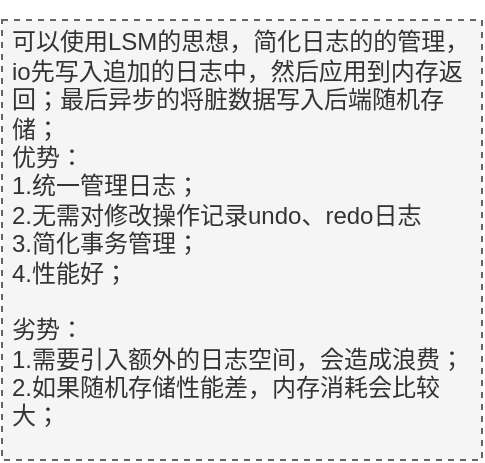 <mxfile version="20.0.3" type="github" pages="5">
  <diagram id="U4Nu8GGcWiv1kRkCQ7w2" name="mind">
    <mxGraphModel dx="706" dy="577" grid="1" gridSize="10" guides="1" tooltips="1" connect="1" arrows="1" fold="1" page="1" pageScale="1" pageWidth="827" pageHeight="1169" math="0" shadow="0">
      <root>
        <mxCell id="0" />
        <mxCell id="1" parent="0" />
        <mxCell id="_CoDJiDuj0JEbKZ1s801-1" value="&lt;br&gt;可以使用LSM的思想，简化日志的的管理，io先写入追加的日志中，然后应用到内存返回；最后异步的将脏数据写入后端随机存储；&lt;br&gt;优势：&lt;br&gt;1.统一管理日志；&lt;br&gt;2.无需对修改操作记录undo、redo日志&lt;br&gt;3.简化事务管理；&lt;br&gt;4.性能好；&lt;br&gt;&lt;br&gt;劣势：&lt;br&gt;1.需要引入额外的日志空间，会造成浪费；&lt;br&gt;2.如果随机存储性能差，内存消耗会比较大；" style="text;html=1;strokeColor=#666666;fillColor=#f5f5f5;spacing=5;spacingTop=-20;whiteSpace=wrap;overflow=hidden;rounded=0;dashed=1;fontColor=#333333;" parent="1" vertex="1">
          <mxGeometry x="40" y="80" width="240" height="220" as="geometry" />
        </mxCell>
      </root>
    </mxGraphModel>
  </diagram>
  <diagram id="WUahGxOWOcRJzkmeIZj4" name="cflag">
    <mxGraphModel dx="946" dy="687" grid="1" gridSize="10" guides="1" tooltips="1" connect="1" arrows="1" fold="1" page="1" pageScale="1" pageWidth="827" pageHeight="1169" math="0" shadow="0">
      <root>
        <mxCell id="0" />
        <mxCell id="1" parent="0" />
        <mxCell id="n200EDo4t4nYnCnLmRdz-4" value="" style="edgeStyle=orthogonalEdgeStyle;rounded=0;orthogonalLoop=1;jettySize=auto;html=1;curved=1;entryX=0;entryY=0.5;entryDx=0;entryDy=0;" parent="1" source="n200EDo4t4nYnCnLmRdz-1" target="n200EDo4t4nYnCnLmRdz-3" edge="1">
          <mxGeometry relative="1" as="geometry" />
        </mxCell>
        <mxCell id="n200EDo4t4nYnCnLmRdz-6" style="edgeStyle=orthogonalEdgeStyle;curved=1;rounded=0;orthogonalLoop=1;jettySize=auto;html=1;entryX=0;entryY=0.5;entryDx=0;entryDy=0;" parent="1" source="n200EDo4t4nYnCnLmRdz-1" target="n200EDo4t4nYnCnLmRdz-5" edge="1">
          <mxGeometry relative="1" as="geometry" />
        </mxCell>
        <mxCell id="n200EDo4t4nYnCnLmRdz-8" style="edgeStyle=orthogonalEdgeStyle;curved=1;rounded=0;orthogonalLoop=1;jettySize=auto;html=1;entryX=0;entryY=0.5;entryDx=0;entryDy=0;" parent="1" source="n200EDo4t4nYnCnLmRdz-1" target="n200EDo4t4nYnCnLmRdz-7" edge="1">
          <mxGeometry relative="1" as="geometry" />
        </mxCell>
        <mxCell id="n200EDo4t4nYnCnLmRdz-1" value="cflag" style="rounded=1;whiteSpace=wrap;html=1;" parent="1" vertex="1">
          <mxGeometry x="40" y="320" width="80" height="40" as="geometry" />
        </mxCell>
        <mxCell id="n200EDo4t4nYnCnLmRdz-2" value="&lt;h1&gt;cflag&lt;/h1&gt;&lt;p&gt;cflag是用c++实现的命令参数解析库，功能类似go的&lt;a href=&quot;https://github.com/ogier/pflag&quot;&gt;orier/pflag&lt;/a&gt;；&lt;/p&gt;" style="text;html=1;strokeColor=#666666;fillColor=#f5f5f5;spacing=5;spacingTop=-20;whiteSpace=wrap;overflow=hidden;rounded=0;dashed=1;fontColor=#333333;" parent="1" vertex="1">
          <mxGeometry x="40" y="120" width="200" height="90" as="geometry" />
        </mxCell>
        <mxCell id="n200EDo4t4nYnCnLmRdz-10" value="" style="edgeStyle=orthogonalEdgeStyle;curved=1;rounded=0;orthogonalLoop=1;jettySize=auto;html=1;entryX=0;entryY=0.5;entryDx=0;entryDy=0;" parent="1" source="n200EDo4t4nYnCnLmRdz-3" target="n200EDo4t4nYnCnLmRdz-9" edge="1">
          <mxGeometry relative="1" as="geometry" />
        </mxCell>
        <mxCell id="n200EDo4t4nYnCnLmRdz-22" value="" style="edgeStyle=orthogonalEdgeStyle;curved=1;rounded=0;orthogonalLoop=1;jettySize=auto;html=1;fontSize=11;fontColor=#000000;" parent="1" source="n200EDo4t4nYnCnLmRdz-3" target="n200EDo4t4nYnCnLmRdz-21" edge="1">
          <mxGeometry relative="1" as="geometry" />
        </mxCell>
        <mxCell id="n200EDo4t4nYnCnLmRdz-3" value="功能" style="rounded=1;whiteSpace=wrap;html=1;" parent="1" vertex="1">
          <mxGeometry x="200" y="240" width="80" height="40" as="geometry" />
        </mxCell>
        <mxCell id="n200EDo4t4nYnCnLmRdz-5" value="方案" style="rounded=1;whiteSpace=wrap;html=1;" parent="1" vertex="1">
          <mxGeometry x="200" y="320" width="80" height="40" as="geometry" />
        </mxCell>
        <mxCell id="n200EDo4t4nYnCnLmRdz-7" value="时间" style="rounded=1;whiteSpace=wrap;html=1;" parent="1" vertex="1">
          <mxGeometry x="200" y="400" width="80" height="40" as="geometry" />
        </mxCell>
        <mxCell id="n200EDo4t4nYnCnLmRdz-16" value="" style="edgeStyle=orthogonalEdgeStyle;curved=1;rounded=0;orthogonalLoop=1;jettySize=auto;html=1;" parent="1" source="n200EDo4t4nYnCnLmRdz-9" target="n200EDo4t4nYnCnLmRdz-15" edge="1">
          <mxGeometry relative="1" as="geometry" />
        </mxCell>
        <mxCell id="n200EDo4t4nYnCnLmRdz-9" value="参考" style="rounded=1;whiteSpace=wrap;html=1;" parent="1" vertex="1">
          <mxGeometry x="360" y="160" width="80" height="40" as="geometry" />
        </mxCell>
        <mxCell id="n200EDo4t4nYnCnLmRdz-21" value="分析" style="rounded=1;whiteSpace=wrap;html=1;" parent="1" vertex="1">
          <mxGeometry x="360" y="240" width="80" height="40" as="geometry" />
        </mxCell>
        <mxCell id="n200EDo4t4nYnCnLmRdz-23" value="" style="group" parent="1" vertex="1" connectable="0">
          <mxGeometry x="480" y="140" width="260" height="80" as="geometry" />
        </mxCell>
        <mxCell id="n200EDo4t4nYnCnLmRdz-15" value="" style="rounded=1;whiteSpace=wrap;html=1;dashed=1;" parent="n200EDo4t4nYnCnLmRdz-23" vertex="1">
          <mxGeometry width="260" height="80" as="geometry" />
        </mxCell>
        <mxCell id="n200EDo4t4nYnCnLmRdz-11" value="&lt;h3 style=&quot;margin: 1em 0px 0.87em; padding: 0px; color: rgb(51, 51, 51); font-family: &amp;quot;Fira Sans&amp;quot;, sans; text-align: left; font-size: 11px;&quot; class=&quot;section&quot;&gt;&lt;font style=&quot;font-size: 11px; font-weight: normal;&quot;&gt;&lt;a href=&quot;https://www.gnu.org/prep/standards/html_node/Command_002dLine-Interfaces.html&quot; style=&quot;font-size: 11px;&quot;&gt;4.8 Standards for Command Line Interfaces&lt;/a&gt;&lt;/font&gt;&lt;/h3&gt;" style="text;html=1;strokeColor=none;fillColor=none;align=center;verticalAlign=middle;whiteSpace=wrap;rounded=0;dashed=1;fontSize=11;" parent="n200EDo4t4nYnCnLmRdz-23" vertex="1">
          <mxGeometry y="10" width="260" height="20" as="geometry" />
        </mxCell>
        <mxCell id="n200EDo4t4nYnCnLmRdz-17" value="&lt;a href=&quot;https://github.com/ogier/pflag&quot;&gt;ogier/pflag&lt;/a&gt;" style="text;html=1;align=center;verticalAlign=middle;resizable=0;points=[];autosize=1;strokeColor=none;fillColor=none;fontSize=11;" parent="n200EDo4t4nYnCnLmRdz-23" vertex="1">
          <mxGeometry y="30" width="70" height="20" as="geometry" />
        </mxCell>
        <mxCell id="n200EDo4t4nYnCnLmRdz-20" value="&lt;a href=&quot;https://man7.org/linux/man-pages/man3/getopt.3.html&quot;&gt;getopt(3)&lt;/a&gt;" style="text;html=1;align=center;verticalAlign=middle;resizable=0;points=[];autosize=1;strokeColor=none;fillColor=none;fontSize=11;fontColor=#000000;" parent="n200EDo4t4nYnCnLmRdz-23" vertex="1">
          <mxGeometry y="50" width="60" height="20" as="geometry" />
        </mxCell>
      </root>
    </mxGraphModel>
  </diagram>
  <diagram id="oEYK1frvO7dsEsRIjvzJ" name="ccmd">
    <mxGraphModel dx="706" dy="577" grid="1" gridSize="10" guides="1" tooltips="1" connect="1" arrows="1" fold="1" page="1" pageScale="1" pageWidth="827" pageHeight="1169" math="0" shadow="0">
      <root>
        <mxCell id="0" />
        <mxCell id="1" parent="0" />
        <mxCell id="2pEcQmCLKEIfXgnfp1bS-1" value="" style="edgeStyle=orthogonalEdgeStyle;rounded=0;orthogonalLoop=1;jettySize=auto;html=1;curved=1;entryX=0;entryY=0.5;entryDx=0;entryDy=0;" parent="1" source="2pEcQmCLKEIfXgnfp1bS-4" target="2pEcQmCLKEIfXgnfp1bS-8" edge="1">
          <mxGeometry relative="1" as="geometry" />
        </mxCell>
        <mxCell id="2pEcQmCLKEIfXgnfp1bS-2" style="edgeStyle=orthogonalEdgeStyle;curved=1;rounded=0;orthogonalLoop=1;jettySize=auto;html=1;entryX=0;entryY=0.5;entryDx=0;entryDy=0;" parent="1" source="2pEcQmCLKEIfXgnfp1bS-4" target="2pEcQmCLKEIfXgnfp1bS-9" edge="1">
          <mxGeometry relative="1" as="geometry" />
        </mxCell>
        <mxCell id="2pEcQmCLKEIfXgnfp1bS-3" style="edgeStyle=orthogonalEdgeStyle;curved=1;rounded=0;orthogonalLoop=1;jettySize=auto;html=1;entryX=0;entryY=0.5;entryDx=0;entryDy=0;" parent="1" source="2pEcQmCLKEIfXgnfp1bS-4" target="2pEcQmCLKEIfXgnfp1bS-10" edge="1">
          <mxGeometry relative="1" as="geometry" />
        </mxCell>
        <mxCell id="2pEcQmCLKEIfXgnfp1bS-4" value="ccmd" style="rounded=1;whiteSpace=wrap;html=1;" parent="1" vertex="1">
          <mxGeometry x="40" y="320" width="80" height="40" as="geometry" />
        </mxCell>
        <mxCell id="2pEcQmCLKEIfXgnfp1bS-5" value="&lt;h1&gt;ccmd&lt;/h1&gt;&lt;p&gt;ccmd是一个简易的命令行工具，结合ccflag可以创建应用模板；&lt;/p&gt;" style="text;html=1;strokeColor=#666666;fillColor=#f5f5f5;spacing=5;spacingTop=-20;whiteSpace=wrap;overflow=hidden;rounded=0;dashed=1;fontColor=#333333;" parent="1" vertex="1">
          <mxGeometry x="40" y="120" width="200" height="90" as="geometry" />
        </mxCell>
        <mxCell id="2pEcQmCLKEIfXgnfp1bS-6" value="" style="edgeStyle=orthogonalEdgeStyle;curved=1;rounded=0;orthogonalLoop=1;jettySize=auto;html=1;entryX=0;entryY=0.5;entryDx=0;entryDy=0;" parent="1" source="2pEcQmCLKEIfXgnfp1bS-8" target="2pEcQmCLKEIfXgnfp1bS-12" edge="1">
          <mxGeometry relative="1" as="geometry" />
        </mxCell>
        <mxCell id="2pEcQmCLKEIfXgnfp1bS-7" value="" style="edgeStyle=orthogonalEdgeStyle;curved=1;rounded=0;orthogonalLoop=1;jettySize=auto;html=1;fontSize=11;fontColor=#000000;" parent="1" source="2pEcQmCLKEIfXgnfp1bS-8" target="2pEcQmCLKEIfXgnfp1bS-13" edge="1">
          <mxGeometry relative="1" as="geometry" />
        </mxCell>
        <mxCell id="2pEcQmCLKEIfXgnfp1bS-8" value="功能" style="rounded=1;whiteSpace=wrap;html=1;" parent="1" vertex="1">
          <mxGeometry x="200" y="240" width="80" height="40" as="geometry" />
        </mxCell>
        <mxCell id="2pEcQmCLKEIfXgnfp1bS-27" value="" style="edgeStyle=orthogonalEdgeStyle;rounded=0;orthogonalLoop=1;jettySize=auto;html=1;" parent="1" source="2pEcQmCLKEIfXgnfp1bS-9" target="2pEcQmCLKEIfXgnfp1bS-26" edge="1">
          <mxGeometry relative="1" as="geometry" />
        </mxCell>
        <mxCell id="2pEcQmCLKEIfXgnfp1bS-9" value="方案" style="rounded=1;whiteSpace=wrap;html=1;" parent="1" vertex="1">
          <mxGeometry x="200" y="320" width="80" height="40" as="geometry" />
        </mxCell>
        <mxCell id="2pEcQmCLKEIfXgnfp1bS-10" value="时间" style="rounded=1;whiteSpace=wrap;html=1;" parent="1" vertex="1">
          <mxGeometry x="200" y="400" width="80" height="40" as="geometry" />
        </mxCell>
        <mxCell id="2pEcQmCLKEIfXgnfp1bS-11" value="" style="edgeStyle=orthogonalEdgeStyle;curved=1;rounded=0;orthogonalLoop=1;jettySize=auto;html=1;" parent="1" source="2pEcQmCLKEIfXgnfp1bS-12" target="2pEcQmCLKEIfXgnfp1bS-15" edge="1">
          <mxGeometry relative="1" as="geometry" />
        </mxCell>
        <mxCell id="2pEcQmCLKEIfXgnfp1bS-12" value="参考" style="rounded=1;whiteSpace=wrap;html=1;" parent="1" vertex="1">
          <mxGeometry x="360" y="160" width="80" height="40" as="geometry" />
        </mxCell>
        <mxCell id="2pEcQmCLKEIfXgnfp1bS-22" value="" style="edgeStyle=orthogonalEdgeStyle;rounded=0;orthogonalLoop=1;jettySize=auto;html=1;" parent="1" source="2pEcQmCLKEIfXgnfp1bS-13" edge="1">
          <mxGeometry relative="1" as="geometry">
            <mxPoint x="479.998" y="260" as="targetPoint" />
          </mxGeometry>
        </mxCell>
        <mxCell id="2pEcQmCLKEIfXgnfp1bS-13" value="分析" style="rounded=1;whiteSpace=wrap;html=1;" parent="1" vertex="1">
          <mxGeometry x="360" y="240" width="80" height="40" as="geometry" />
        </mxCell>
        <mxCell id="2pEcQmCLKEIfXgnfp1bS-14" value="" style="group" parent="1" vertex="1" connectable="0">
          <mxGeometry x="480" y="160" width="80" height="40" as="geometry" />
        </mxCell>
        <mxCell id="2pEcQmCLKEIfXgnfp1bS-15" value="" style="rounded=1;whiteSpace=wrap;html=1;dashed=1;" parent="2pEcQmCLKEIfXgnfp1bS-14" vertex="1">
          <mxGeometry width="80" height="40" as="geometry" />
        </mxCell>
        <mxCell id="2pEcQmCLKEIfXgnfp1bS-18" value="&lt;a href=&quot;https://github.com/spf13/cobra&quot;&gt;cobra&lt;/a&gt;" style="text;html=1;align=center;verticalAlign=middle;resizable=0;points=[];autosize=1;strokeColor=none;fillColor=none;fontSize=11;fontColor=#000000;" parent="2pEcQmCLKEIfXgnfp1bS-14" vertex="1">
          <mxGeometry x="-0.002" y="10" width="50" height="20" as="geometry" />
        </mxCell>
        <mxCell id="2pEcQmCLKEIfXgnfp1bS-19" value="" style="group" parent="1" vertex="1" connectable="0">
          <mxGeometry x="480" y="240" width="200" height="120" as="geometry" />
        </mxCell>
        <mxCell id="2pEcQmCLKEIfXgnfp1bS-20" value="" style="rounded=1;whiteSpace=wrap;html=1;dashed=1;" parent="2pEcQmCLKEIfXgnfp1bS-19" vertex="1">
          <mxGeometry width="200" height="120" as="geometry" />
        </mxCell>
        <mxCell id="2pEcQmCLKEIfXgnfp1bS-23" value="command [subcommand] [flags]" style="text;html=1;align=center;verticalAlign=middle;resizable=0;points=[];autosize=1;strokeColor=none;fillColor=none;" parent="2pEcQmCLKEIfXgnfp1bS-19" vertex="1">
          <mxGeometry y="10" width="190" height="20" as="geometry" />
        </mxCell>
        <mxCell id="2pEcQmCLKEIfXgnfp1bS-24" value="command help [subcommand]" style="text;html=1;align=center;verticalAlign=middle;resizable=0;points=[];autosize=1;strokeColor=none;fillColor=none;" parent="2pEcQmCLKEIfXgnfp1bS-19" vertex="1">
          <mxGeometry y="50" width="180" height="20" as="geometry" />
        </mxCell>
        <mxCell id="2pEcQmCLKEIfXgnfp1bS-25" value="command subcommand --help" style="text;html=1;align=center;verticalAlign=middle;resizable=0;points=[];autosize=1;strokeColor=none;fillColor=none;" parent="2pEcQmCLKEIfXgnfp1bS-19" vertex="1">
          <mxGeometry y="90" width="180" height="20" as="geometry" />
        </mxCell>
        <mxCell id="2pEcQmCLKEIfXgnfp1bS-26" value="格式固定，flag不继承，每个command有自己独立的flag" style="whiteSpace=wrap;html=1;rounded=1;" parent="1" vertex="1">
          <mxGeometry x="320" y="300" width="120" height="80" as="geometry" />
        </mxCell>
      </root>
    </mxGraphModel>
  </diagram>
  <diagram id="_40Mx_bDBvJfbReOS4w1" name="LightStore">
    <mxGraphModel dx="706" dy="577" grid="1" gridSize="10" guides="1" tooltips="1" connect="1" arrows="1" fold="1" page="1" pageScale="1" pageWidth="827" pageHeight="1169" math="0" shadow="0">
      <root>
        <mxCell id="0" />
        <mxCell id="1" parent="0" />
        <mxCell id="blhWIe86-e-4YHQ9w8_j-1" value="&lt;h1&gt;LightStore&lt;/h1&gt;&lt;p&gt;LightStore是基于spdk实现的的高性能块存储，提供给具有性能需求的容器化或则虚拟化服务使用；它基于spdk的逻辑卷，不存在副本，对外可以暴露iscsi和nvme-of协议；&lt;/p&gt;" style="text;html=1;strokeColor=#666666;fillColor=#f5f5f5;spacing=5;spacingTop=-20;whiteSpace=wrap;overflow=hidden;rounded=0;dashed=1;fontColor=#333333;" parent="1" vertex="1">
          <mxGeometry x="40" y="120" width="200" height="130" as="geometry" />
        </mxCell>
      </root>
    </mxGraphModel>
  </diagram>
  <diagram id="Eq5nTzuJ-1-IJ7eDJD7h" name="FutureFS">
    <mxGraphModel dx="672" dy="550" grid="1" gridSize="10" guides="1" tooltips="1" connect="1" arrows="1" fold="1" page="1" pageScale="1" pageWidth="827" pageHeight="1169" math="0" shadow="0">
      <root>
        <mxCell id="0" />
        <mxCell id="1" parent="0" />
        <mxCell id="3ashG2ZxY3rfWb0TG4UZ-53" value="" style="edgeStyle=orthogonalEdgeStyle;rounded=0;orthogonalLoop=1;jettySize=auto;html=1;startArrow=none;startFill=0;entryX=0.5;entryY=0;entryDx=0;entryDy=0;" parent="1" target="3ashG2ZxY3rfWb0TG4UZ-45" edge="1">
          <mxGeometry relative="1" as="geometry">
            <mxPoint x="565" y="400" as="sourcePoint" />
          </mxGeometry>
        </mxCell>
        <mxCell id="3ashG2ZxY3rfWb0TG4UZ-30" value="" style="rounded=1;whiteSpace=wrap;html=1;dashed=1;fillColor=#f5f5f5;fontColor=#333333;strokeColor=#666666;" parent="1" vertex="1">
          <mxGeometry x="400" y="320" width="329.8" height="79.8" as="geometry" />
        </mxCell>
        <mxCell id="iQqjQuwWC5AqDqOrFl5u-1" value="&lt;h1&gt;FutureFS(SuperFS)&lt;/h1&gt;&lt;p&gt;FutureFS是高性能的缓存文件存储，它具有如下的特性：&lt;/p&gt;&lt;p&gt;1.同时支持内核态和用户态客户端；&lt;/p&gt;&lt;p&gt;2.主要用于大数据训练场景对数据进行缓存；&lt;/p&gt;&lt;p&gt;3.支持从s3和文件系统进行数据流动；&lt;/p&gt;&lt;p&gt;4.支持临时文件缓存；&lt;/p&gt;&lt;p&gt;5.支持rdma；&lt;/p&gt;&lt;p&gt;6.支持磁盘和内存多种缓存引擎；&lt;/p&gt;&lt;p&gt;7.支持rename；但不会应用到底层；&lt;/p&gt;&lt;p&gt;8.元数据需要分离么？&lt;/p&gt;&lt;p&gt;9.单副本模式下如何恢复数据？&lt;/p&gt;" style="text;html=1;strokeColor=#666666;fillColor=#f5f5f5;spacing=5;spacingTop=-20;whiteSpace=wrap;overflow=hidden;rounded=0;dashed=1;fontColor=#333333;" parent="1" vertex="1">
          <mxGeometry x="40" y="120" width="240" height="340" as="geometry" />
        </mxCell>
        <mxCell id="3ashG2ZxY3rfWb0TG4UZ-5" value="" style="edgeStyle=orthogonalEdgeStyle;rounded=0;orthogonalLoop=1;jettySize=auto;html=1;startArrow=classic;startFill=1;" parent="1" source="3ashG2ZxY3rfWb0TG4UZ-1" target="3ashG2ZxY3rfWb0TG4UZ-4" edge="1">
          <mxGeometry relative="1" as="geometry" />
        </mxCell>
        <mxCell id="3ashG2ZxY3rfWb0TG4UZ-1" value="" style="rounded=1;whiteSpace=wrap;html=1;" parent="1" vertex="1">
          <mxGeometry x="400" y="235" width="80" height="45" as="geometry" />
        </mxCell>
        <mxCell id="3ashG2ZxY3rfWb0TG4UZ-3" value="" style="rounded=1;whiteSpace=wrap;html=1;" parent="1" vertex="1">
          <mxGeometry x="640" y="235" width="80" height="45" as="geometry" />
        </mxCell>
        <mxCell id="3ashG2ZxY3rfWb0TG4UZ-6" value="" style="edgeStyle=orthogonalEdgeStyle;rounded=0;orthogonalLoop=1;jettySize=auto;html=1;startArrow=classic;startFill=1;" parent="1" source="3ashG2ZxY3rfWb0TG4UZ-4" target="3ashG2ZxY3rfWb0TG4UZ-3" edge="1">
          <mxGeometry relative="1" as="geometry" />
        </mxCell>
        <mxCell id="3ashG2ZxY3rfWb0TG4UZ-44" value="" style="edgeStyle=orthogonalEdgeStyle;rounded=0;orthogonalLoop=1;jettySize=auto;html=1;startArrow=none;startFill=0;" parent="1" source="3ashG2ZxY3rfWb0TG4UZ-4" edge="1">
          <mxGeometry relative="1" as="geometry">
            <mxPoint x="560" y="320" as="targetPoint" />
          </mxGeometry>
        </mxCell>
        <mxCell id="3ashG2ZxY3rfWb0TG4UZ-4" value="" style="rounded=1;whiteSpace=wrap;html=1;" parent="1" vertex="1">
          <mxGeometry x="520" y="235" width="80" height="45" as="geometry" />
        </mxCell>
        <mxCell id="3ashG2ZxY3rfWb0TG4UZ-7" value="raft" style="text;html=1;align=center;verticalAlign=middle;resizable=0;points=[];autosize=1;strokeColor=none;fillColor=none;" parent="1" vertex="1">
          <mxGeometry x="480" y="230" width="40" height="30" as="geometry" />
        </mxCell>
        <mxCell id="3ashG2ZxY3rfWb0TG4UZ-8" value="raft" style="text;html=1;align=center;verticalAlign=middle;resizable=0;points=[];autosize=1;strokeColor=none;fillColor=none;" parent="1" vertex="1">
          <mxGeometry x="600" y="230" width="40" height="30" as="geometry" />
        </mxCell>
        <mxCell id="3ashG2ZxY3rfWb0TG4UZ-12" value="" style="rounded=1;whiteSpace=wrap;html=1;fillColor=#dae8fc;strokeColor=#6c8ebf;" parent="1" vertex="1">
          <mxGeometry x="499.8" y="329.9" width="60" height="60" as="geometry" />
        </mxCell>
        <mxCell id="3ashG2ZxY3rfWb0TG4UZ-14" value="storage" style="text;html=1;align=center;verticalAlign=middle;resizable=0;points=[];autosize=1;strokeColor=none;fillColor=none;" parent="1" vertex="1">
          <mxGeometry x="499.8" y="329.7" width="60" height="30" as="geometry" />
        </mxCell>
        <mxCell id="3ashG2ZxY3rfWb0TG4UZ-23" value="" style="sketch=0;pointerEvents=1;shadow=0;dashed=0;html=1;strokeColor=none;fillColor=#434445;aspect=fixed;labelPosition=center;verticalLabelPosition=bottom;verticalAlign=top;align=center;outlineConnect=0;shape=mxgraph.vvd.ssd;" parent="1" vertex="1">
          <mxGeometry x="515.72" y="359.9" width="28.17" height="20" as="geometry" />
        </mxCell>
        <mxCell id="3ashG2ZxY3rfWb0TG4UZ-27" value="" style="rounded=1;whiteSpace=wrap;html=1;fillColor=#f8cecc;strokeColor=#b85450;" parent="1" vertex="1">
          <mxGeometry x="570" y="329.9" width="60" height="60" as="geometry" />
        </mxCell>
        <mxCell id="3ashG2ZxY3rfWb0TG4UZ-28" value="storage" style="text;html=1;align=center;verticalAlign=middle;resizable=0;points=[];autosize=1;strokeColor=none;fillColor=none;" parent="1" vertex="1">
          <mxGeometry x="569.8" y="329.7" width="60" height="30" as="geometry" />
        </mxCell>
        <mxCell id="3ashG2ZxY3rfWb0TG4UZ-18" value="" style="pointerEvents=1;shadow=0;dashed=0;html=1;strokeColor=none;fillColor=#4495D1;labelPosition=center;verticalLabelPosition=bottom;verticalAlign=top;align=center;outlineConnect=0;shape=mxgraph.veeam.ram;" parent="1" vertex="1">
          <mxGeometry x="584.8" y="359.9" width="30" height="20.2" as="geometry" />
        </mxCell>
        <mxCell id="3ashG2ZxY3rfWb0TG4UZ-31" value="" style="rounded=1;whiteSpace=wrap;html=1;fillColor=#f8cecc;strokeColor=#b85450;" parent="1" vertex="1">
          <mxGeometry x="639.8" y="329.7" width="20" height="20.2" as="geometry" />
        </mxCell>
        <mxCell id="3ashG2ZxY3rfWb0TG4UZ-32" value="" style="rounded=1;whiteSpace=wrap;html=1;fillColor=#f8cecc;strokeColor=#b85450;" parent="1" vertex="1">
          <mxGeometry x="639.8" y="369.7" width="20" height="20.2" as="geometry" />
        </mxCell>
        <mxCell id="3ashG2ZxY3rfWb0TG4UZ-34" value="" style="rounded=1;whiteSpace=wrap;html=1;fillColor=#f8cecc;strokeColor=#b85450;" parent="1" vertex="1">
          <mxGeometry x="669.8" y="329.9" width="20" height="20" as="geometry" />
        </mxCell>
        <mxCell id="3ashG2ZxY3rfWb0TG4UZ-35" value="" style="rounded=1;whiteSpace=wrap;html=1;fillColor=#f8cecc;strokeColor=#b85450;" parent="1" vertex="1">
          <mxGeometry x="699.8" y="369.7" width="20" height="20" as="geometry" />
        </mxCell>
        <mxCell id="3ashG2ZxY3rfWb0TG4UZ-36" value="" style="rounded=1;whiteSpace=wrap;html=1;fillColor=#f8cecc;strokeColor=#b85450;" parent="1" vertex="1">
          <mxGeometry x="669.8" y="369.7" width="20" height="20.2" as="geometry" />
        </mxCell>
        <mxCell id="3ashG2ZxY3rfWb0TG4UZ-37" value="" style="rounded=1;whiteSpace=wrap;html=1;fillColor=#f8cecc;strokeColor=#b85450;" parent="1" vertex="1">
          <mxGeometry x="699.8" y="329.7" width="20" height="20.2" as="geometry" />
        </mxCell>
        <mxCell id="3ashG2ZxY3rfWb0TG4UZ-38" value="" style="shape=image;html=1;verticalAlign=top;verticalLabelPosition=bottom;labelBackgroundColor=#ffffff;imageAspect=0;aspect=fixed;image=https://cdn1.iconfinder.com/data/icons/computer-hardware-line-vol-2/52/processor__computer__microchip__cpu__chip__device__frequency-128.png" parent="1" vertex="1">
          <mxGeometry x="530" y="247.5" width="20" height="20" as="geometry" />
        </mxCell>
        <mxCell id="3ashG2ZxY3rfWb0TG4UZ-39" value="master" style="text;html=1;align=center;verticalAlign=middle;resizable=0;points=[];autosize=1;strokeColor=none;fillColor=none;" parent="1" vertex="1">
          <mxGeometry x="540" y="242.5" width="60" height="30" as="geometry" />
        </mxCell>
        <mxCell id="3ashG2ZxY3rfWb0TG4UZ-40" value="" style="shape=image;html=1;verticalAlign=top;verticalLabelPosition=bottom;labelBackgroundColor=#ffffff;imageAspect=0;aspect=fixed;image=https://cdn1.iconfinder.com/data/icons/computer-hardware-line-vol-2/52/processor__computer__microchip__cpu__chip__device__frequency-128.png" parent="1" vertex="1">
          <mxGeometry x="410" y="247.5" width="20" height="20" as="geometry" />
        </mxCell>
        <mxCell id="3ashG2ZxY3rfWb0TG4UZ-41" value="master" style="text;html=1;align=center;verticalAlign=middle;resizable=0;points=[];autosize=1;strokeColor=none;fillColor=none;" parent="1" vertex="1">
          <mxGeometry x="420" y="242.5" width="60" height="30" as="geometry" />
        </mxCell>
        <mxCell id="3ashG2ZxY3rfWb0TG4UZ-42" value="master" style="text;html=1;align=center;verticalAlign=middle;resizable=0;points=[];autosize=1;strokeColor=none;fillColor=none;" parent="1" vertex="1">
          <mxGeometry x="660" y="242.5" width="60" height="30" as="geometry" />
        </mxCell>
        <mxCell id="3ashG2ZxY3rfWb0TG4UZ-43" value="" style="shape=image;html=1;verticalAlign=top;verticalLabelPosition=bottom;labelBackgroundColor=#ffffff;imageAspect=0;aspect=fixed;image=https://cdn1.iconfinder.com/data/icons/computer-hardware-line-vol-2/52/processor__computer__microchip__cpu__chip__device__frequency-128.png" parent="1" vertex="1">
          <mxGeometry x="650" y="247.5" width="20" height="20" as="geometry" />
        </mxCell>
        <mxCell id="3ashG2ZxY3rfWb0TG4UZ-45" value="" style="rounded=1;whiteSpace=wrap;html=1;" parent="1" vertex="1">
          <mxGeometry x="400" y="440" width="330" height="50" as="geometry" />
        </mxCell>
        <mxCell id="3ashG2ZxY3rfWb0TG4UZ-46" value="" style="shape=image;html=1;verticalAlign=top;verticalLabelPosition=bottom;labelBackgroundColor=#ffffff;imageAspect=0;aspect=fixed;image=https://cdn3.iconfinder.com/data/icons/software-engineering-and-video-gaming/512/608_install_drive_hdd_save_upload-128.png" parent="1" vertex="1">
          <mxGeometry x="510.0" y="450" width="30" height="30" as="geometry" />
        </mxCell>
        <mxCell id="3ashG2ZxY3rfWb0TG4UZ-47" value="" style="shape=image;html=1;verticalAlign=top;verticalLabelPosition=bottom;labelBackgroundColor=#ffffff;imageAspect=0;aspect=fixed;image=https://cdn3.iconfinder.com/data/icons/software-engineering-and-video-gaming/512/608_install_drive_hdd_save_upload-128.png" parent="1" vertex="1">
          <mxGeometry x="540" y="450" width="30" height="30" as="geometry" />
        </mxCell>
        <mxCell id="3ashG2ZxY3rfWb0TG4UZ-48" value="" style="shape=image;html=1;verticalAlign=top;verticalLabelPosition=bottom;labelBackgroundColor=#ffffff;imageAspect=0;aspect=fixed;image=https://cdn3.iconfinder.com/data/icons/software-engineering-and-video-gaming/512/608_install_drive_hdd_save_upload-128.png" parent="1" vertex="1">
          <mxGeometry x="570" y="450" width="30" height="30" as="geometry" />
        </mxCell>
        <mxCell id="3ashG2ZxY3rfWb0TG4UZ-49" value="" style="shape=image;html=1;verticalAlign=top;verticalLabelPosition=bottom;labelBackgroundColor=#ffffff;imageAspect=0;aspect=fixed;image=https://cdn3.iconfinder.com/data/icons/software-engineering-and-video-gaming/512/608_install_drive_hdd_save_upload-128.png" parent="1" vertex="1">
          <mxGeometry x="600" y="450" width="30" height="30" as="geometry" />
        </mxCell>
        <mxCell id="3ashG2ZxY3rfWb0TG4UZ-50" value="" style="shape=image;html=1;verticalAlign=top;verticalLabelPosition=bottom;labelBackgroundColor=#ffffff;imageAspect=0;aspect=fixed;image=https://cdn3.iconfinder.com/data/icons/software-engineering-and-video-gaming/512/608_install_drive_hdd_save_upload-128.png" parent="1" vertex="1">
          <mxGeometry x="630" y="450" width="30" height="30" as="geometry" />
        </mxCell>
        <mxCell id="3ashG2ZxY3rfWb0TG4UZ-51" value="" style="sketch=0;outlineConnect=0;fontColor=#232F3E;gradientColor=none;strokeColor=#232F3E;fillColor=#ffffff;dashed=0;verticalLabelPosition=bottom;verticalAlign=top;align=center;html=1;fontSize=12;fontStyle=0;aspect=fixed;shape=mxgraph.aws4.resourceIcon;resIcon=mxgraph.aws4.bucket_with_objects;" parent="1" vertex="1">
          <mxGeometry x="410" y="450" width="30" height="30" as="geometry" />
        </mxCell>
        <mxCell id="3ashG2ZxY3rfWb0TG4UZ-52" value="s3" style="text;html=1;align=center;verticalAlign=middle;resizable=0;points=[];autosize=1;strokeColor=none;fillColor=none;" parent="1" vertex="1">
          <mxGeometry x="430" y="450" width="40" height="30" as="geometry" />
        </mxCell>
        <mxCell id="3ashG2ZxY3rfWb0TG4UZ-56" value="" style="rounded=1;whiteSpace=wrap;html=1;fillColor=#dae8fc;strokeColor=#6c8ebf;" parent="1" vertex="1">
          <mxGeometry x="410.0" y="329.5" width="20" height="20.2" as="geometry" />
        </mxCell>
        <mxCell id="3ashG2ZxY3rfWb0TG4UZ-57" value="" style="rounded=1;whiteSpace=wrap;html=1;fillColor=#dae8fc;strokeColor=#6c8ebf;" parent="1" vertex="1">
          <mxGeometry x="410.0" y="369.5" width="20" height="20.2" as="geometry" />
        </mxCell>
        <mxCell id="3ashG2ZxY3rfWb0TG4UZ-58" value="" style="rounded=1;whiteSpace=wrap;html=1;fillColor=#dae8fc;strokeColor=#6c8ebf;" parent="1" vertex="1">
          <mxGeometry x="440.0" y="329.7" width="20" height="20" as="geometry" />
        </mxCell>
        <mxCell id="3ashG2ZxY3rfWb0TG4UZ-59" value="" style="rounded=1;whiteSpace=wrap;html=1;fillColor=#dae8fc;strokeColor=#6c8ebf;" parent="1" vertex="1">
          <mxGeometry x="470.0" y="369.5" width="20" height="20" as="geometry" />
        </mxCell>
        <mxCell id="3ashG2ZxY3rfWb0TG4UZ-60" value="" style="rounded=1;whiteSpace=wrap;html=1;fillColor=#dae8fc;strokeColor=#6c8ebf;" parent="1" vertex="1">
          <mxGeometry x="440.0" y="369.5" width="20" height="20.2" as="geometry" />
        </mxCell>
        <mxCell id="3ashG2ZxY3rfWb0TG4UZ-61" value="" style="rounded=1;whiteSpace=wrap;html=1;fillColor=#dae8fc;strokeColor=#6c8ebf;" parent="1" vertex="1">
          <mxGeometry x="470.0" y="329.5" width="20" height="20.2" as="geometry" />
        </mxCell>
        <mxCell id="3ashG2ZxY3rfWb0TG4UZ-62" value="" style="shape=image;html=1;verticalAlign=top;verticalLabelPosition=bottom;labelBackgroundColor=#ffffff;imageAspect=0;aspect=fixed;image=https://cdn3.iconfinder.com/data/icons/software-engineering-and-video-gaming/512/608_install_drive_hdd_save_upload-128.png" parent="1" vertex="1">
          <mxGeometry x="689.8" y="450" width="30" height="30" as="geometry" />
        </mxCell>
        <mxCell id="3ashG2ZxY3rfWb0TG4UZ-63" value="" style="shape=image;html=1;verticalAlign=top;verticalLabelPosition=bottom;labelBackgroundColor=#ffffff;imageAspect=0;aspect=fixed;image=https://cdn3.iconfinder.com/data/icons/software-engineering-and-video-gaming/512/608_install_drive_hdd_save_upload-128.png" parent="1" vertex="1">
          <mxGeometry x="659.8" y="450" width="30" height="30" as="geometry" />
        </mxCell>
        <mxCell id="3ashG2ZxY3rfWb0TG4UZ-64" value="" style="shape=image;html=1;verticalAlign=top;verticalLabelPosition=bottom;labelBackgroundColor=#ffffff;imageAspect=0;aspect=fixed;image=https://cdn3.iconfinder.com/data/icons/software-engineering-and-video-gaming/512/608_install_drive_hdd_save_upload-128.png" parent="1" vertex="1">
          <mxGeometry x="480" y="450" width="30" height="30" as="geometry" />
        </mxCell>
        <mxCell id="3ashG2ZxY3rfWb0TG4UZ-68" style="edgeStyle=orthogonalEdgeStyle;rounded=0;orthogonalLoop=1;jettySize=auto;html=1;entryX=0;entryY=0.5;entryDx=0;entryDy=0;startArrow=none;startFill=0;curved=1;" parent="1" source="3ashG2ZxY3rfWb0TG4UZ-66" target="3ashG2ZxY3rfWb0TG4UZ-1" edge="1">
          <mxGeometry relative="1" as="geometry" />
        </mxCell>
        <mxCell id="3ashG2ZxY3rfWb0TG4UZ-69" style="edgeStyle=orthogonalEdgeStyle;curved=1;rounded=0;orthogonalLoop=1;jettySize=auto;html=1;entryX=0;entryY=0.5;entryDx=0;entryDy=0;startArrow=none;startFill=0;" parent="1" source="3ashG2ZxY3rfWb0TG4UZ-66" target="3ashG2ZxY3rfWb0TG4UZ-30" edge="1">
          <mxGeometry relative="1" as="geometry" />
        </mxCell>
        <mxCell id="3ashG2ZxY3rfWb0TG4UZ-66" value="" style="html=1;whiteSpace=wrap;shape=isoCube2;backgroundOutline=1;isoAngle=15;fillColor=#d5e8d4;strokeColor=#82b366;" parent="1" vertex="1">
          <mxGeometry x="310" y="329.4" width="50" height="60.1" as="geometry" />
        </mxCell>
        <mxCell id="3ashG2ZxY3rfWb0TG4UZ-67" value="kernel client" style="text;html=1;align=center;verticalAlign=middle;resizable=0;points=[];autosize=1;strokeColor=none;fillColor=none;" parent="1" vertex="1">
          <mxGeometry x="290" y="389.5" width="90" height="30" as="geometry" />
        </mxCell>
      </root>
    </mxGraphModel>
  </diagram>
</mxfile>
